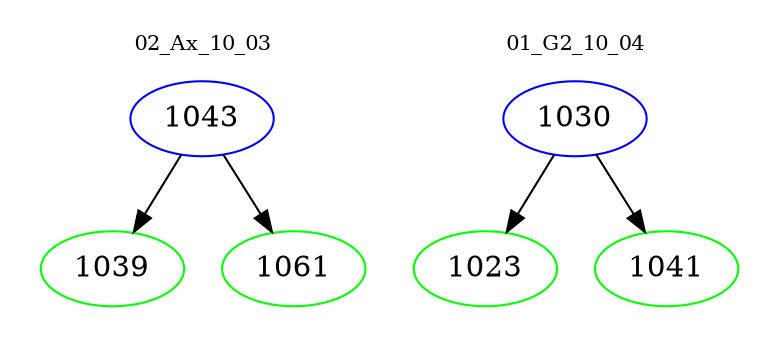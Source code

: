digraph{
subgraph cluster_0 {
color = white
label = "02_Ax_10_03";
fontsize=10;
T0_1043 [label="1043", color="blue"]
T0_1043 -> T0_1039 [color="black"]
T0_1039 [label="1039", color="green"]
T0_1043 -> T0_1061 [color="black"]
T0_1061 [label="1061", color="green"]
}
subgraph cluster_1 {
color = white
label = "01_G2_10_04";
fontsize=10;
T1_1030 [label="1030", color="blue"]
T1_1030 -> T1_1023 [color="black"]
T1_1023 [label="1023", color="green"]
T1_1030 -> T1_1041 [color="black"]
T1_1041 [label="1041", color="green"]
}
}
